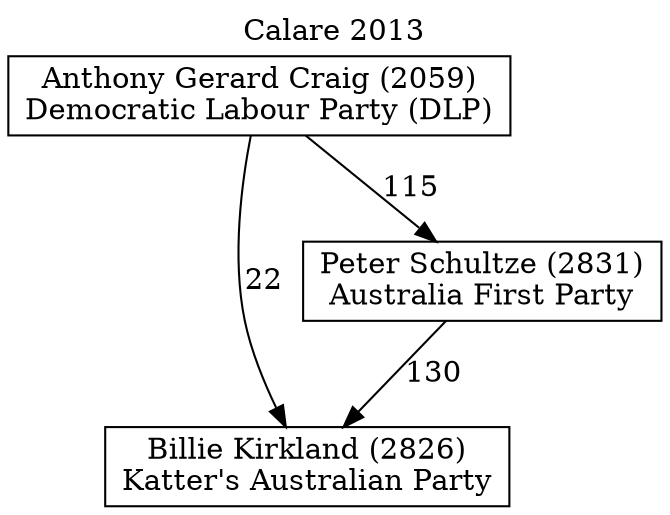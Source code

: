 // House preference flow
digraph "Billie Kirkland (2826)_Calare_2013" {
	graph [label="Calare 2013" labelloc=t mclimit=10]
	node [shape=box]
	"Billie Kirkland (2826)" [label="Billie Kirkland (2826)
Katter's Australian Party"]
	"Peter Schultze (2831)" [label="Peter Schultze (2831)
Australia First Party"]
	"Anthony Gerard Craig (2059)" [label="Anthony Gerard Craig (2059)
Democratic Labour Party (DLP)"]
	"Peter Schultze (2831)" -> "Billie Kirkland (2826)" [label=130]
	"Anthony Gerard Craig (2059)" -> "Peter Schultze (2831)" [label=115]
	"Anthony Gerard Craig (2059)" -> "Billie Kirkland (2826)" [label=22]
}
